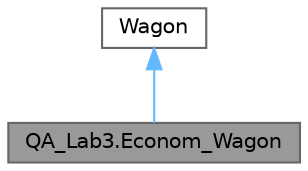 digraph "QA_Lab3.Econom_Wagon"
{
 // LATEX_PDF_SIZE
  bgcolor="transparent";
  edge [fontname=Helvetica,fontsize=10,labelfontname=Helvetica,labelfontsize=10];
  node [fontname=Helvetica,fontsize=10,shape=box,height=0.2,width=0.4];
  Node1 [label="QA_Lab3.Econom_Wagon",height=0.2,width=0.4,color="gray40", fillcolor="grey60", style="filled", fontcolor="black",tooltip="Класс плацкартного вагона"];
  Node2 -> Node1 [dir="back",color="steelblue1",style="solid"];
  Node2 [label="Wagon",height=0.2,width=0.4,color="gray40", fillcolor="white", style="filled",URL="$class_q_a___lab3_1_1_wagon.html",tooltip="Абстрактный класс для описания вагонов"];
}
